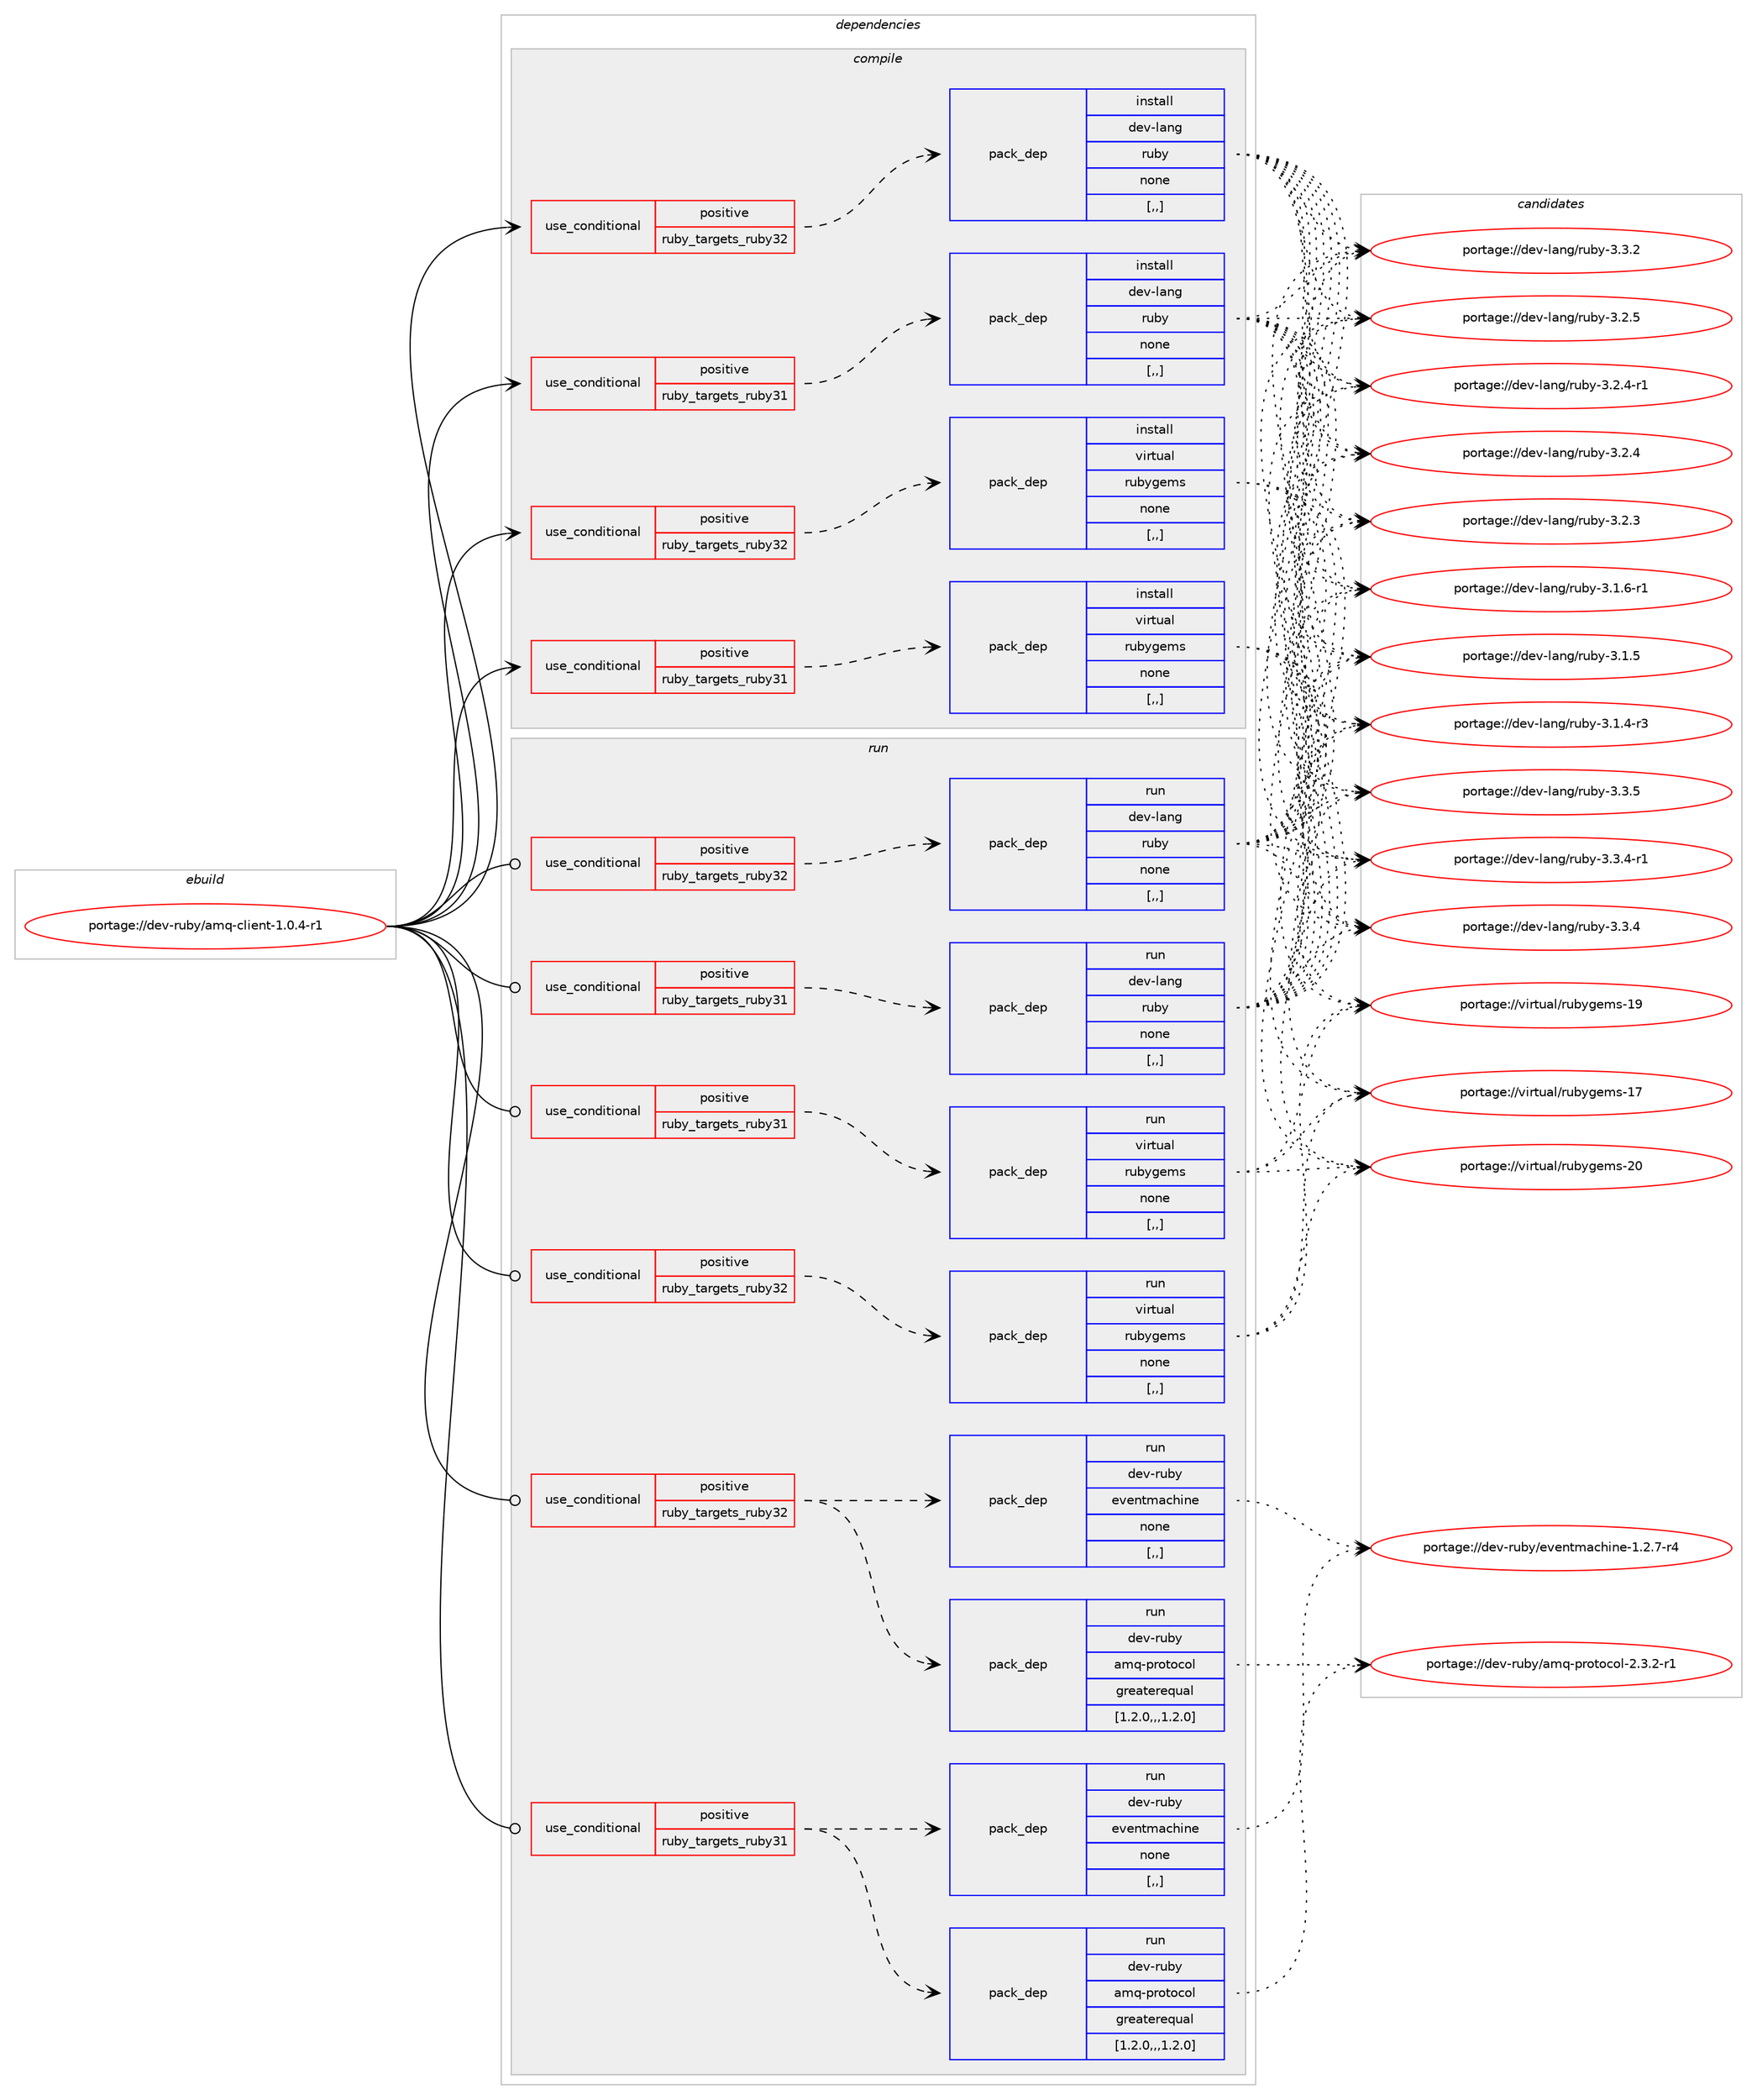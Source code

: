 digraph prolog {

# *************
# Graph options
# *************

newrank=true;
concentrate=true;
compound=true;
graph [rankdir=LR,fontname=Helvetica,fontsize=10,ranksep=1.5];#, ranksep=2.5, nodesep=0.2];
edge  [arrowhead=vee];
node  [fontname=Helvetica,fontsize=10];

# **********
# The ebuild
# **********

subgraph cluster_leftcol {
color=gray;
label=<<i>ebuild</i>>;
id [label="portage://dev-ruby/amq-client-1.0.4-r1", color=red, width=4, href="../dev-ruby/amq-client-1.0.4-r1.svg"];
}

# ****************
# The dependencies
# ****************

subgraph cluster_midcol {
color=gray;
label=<<i>dependencies</i>>;
subgraph cluster_compile {
fillcolor="#eeeeee";
style=filled;
label=<<i>compile</i>>;
subgraph cond174975 {
dependency671733 [label=<<TABLE BORDER="0" CELLBORDER="1" CELLSPACING="0" CELLPADDING="4"><TR><TD ROWSPAN="3" CELLPADDING="10">use_conditional</TD></TR><TR><TD>positive</TD></TR><TR><TD>ruby_targets_ruby31</TD></TR></TABLE>>, shape=none, color=red];
subgraph pack491877 {
dependency671734 [label=<<TABLE BORDER="0" CELLBORDER="1" CELLSPACING="0" CELLPADDING="4" WIDTH="220"><TR><TD ROWSPAN="6" CELLPADDING="30">pack_dep</TD></TR><TR><TD WIDTH="110">install</TD></TR><TR><TD>dev-lang</TD></TR><TR><TD>ruby</TD></TR><TR><TD>none</TD></TR><TR><TD>[,,]</TD></TR></TABLE>>, shape=none, color=blue];
}
dependency671733:e -> dependency671734:w [weight=20,style="dashed",arrowhead="vee"];
}
id:e -> dependency671733:w [weight=20,style="solid",arrowhead="vee"];
subgraph cond174976 {
dependency671735 [label=<<TABLE BORDER="0" CELLBORDER="1" CELLSPACING="0" CELLPADDING="4"><TR><TD ROWSPAN="3" CELLPADDING="10">use_conditional</TD></TR><TR><TD>positive</TD></TR><TR><TD>ruby_targets_ruby31</TD></TR></TABLE>>, shape=none, color=red];
subgraph pack491878 {
dependency671736 [label=<<TABLE BORDER="0" CELLBORDER="1" CELLSPACING="0" CELLPADDING="4" WIDTH="220"><TR><TD ROWSPAN="6" CELLPADDING="30">pack_dep</TD></TR><TR><TD WIDTH="110">install</TD></TR><TR><TD>virtual</TD></TR><TR><TD>rubygems</TD></TR><TR><TD>none</TD></TR><TR><TD>[,,]</TD></TR></TABLE>>, shape=none, color=blue];
}
dependency671735:e -> dependency671736:w [weight=20,style="dashed",arrowhead="vee"];
}
id:e -> dependency671735:w [weight=20,style="solid",arrowhead="vee"];
subgraph cond174977 {
dependency671737 [label=<<TABLE BORDER="0" CELLBORDER="1" CELLSPACING="0" CELLPADDING="4"><TR><TD ROWSPAN="3" CELLPADDING="10">use_conditional</TD></TR><TR><TD>positive</TD></TR><TR><TD>ruby_targets_ruby32</TD></TR></TABLE>>, shape=none, color=red];
subgraph pack491879 {
dependency671738 [label=<<TABLE BORDER="0" CELLBORDER="1" CELLSPACING="0" CELLPADDING="4" WIDTH="220"><TR><TD ROWSPAN="6" CELLPADDING="30">pack_dep</TD></TR><TR><TD WIDTH="110">install</TD></TR><TR><TD>dev-lang</TD></TR><TR><TD>ruby</TD></TR><TR><TD>none</TD></TR><TR><TD>[,,]</TD></TR></TABLE>>, shape=none, color=blue];
}
dependency671737:e -> dependency671738:w [weight=20,style="dashed",arrowhead="vee"];
}
id:e -> dependency671737:w [weight=20,style="solid",arrowhead="vee"];
subgraph cond174978 {
dependency671739 [label=<<TABLE BORDER="0" CELLBORDER="1" CELLSPACING="0" CELLPADDING="4"><TR><TD ROWSPAN="3" CELLPADDING="10">use_conditional</TD></TR><TR><TD>positive</TD></TR><TR><TD>ruby_targets_ruby32</TD></TR></TABLE>>, shape=none, color=red];
subgraph pack491880 {
dependency671740 [label=<<TABLE BORDER="0" CELLBORDER="1" CELLSPACING="0" CELLPADDING="4" WIDTH="220"><TR><TD ROWSPAN="6" CELLPADDING="30">pack_dep</TD></TR><TR><TD WIDTH="110">install</TD></TR><TR><TD>virtual</TD></TR><TR><TD>rubygems</TD></TR><TR><TD>none</TD></TR><TR><TD>[,,]</TD></TR></TABLE>>, shape=none, color=blue];
}
dependency671739:e -> dependency671740:w [weight=20,style="dashed",arrowhead="vee"];
}
id:e -> dependency671739:w [weight=20,style="solid",arrowhead="vee"];
}
subgraph cluster_compileandrun {
fillcolor="#eeeeee";
style=filled;
label=<<i>compile and run</i>>;
}
subgraph cluster_run {
fillcolor="#eeeeee";
style=filled;
label=<<i>run</i>>;
subgraph cond174979 {
dependency671741 [label=<<TABLE BORDER="0" CELLBORDER="1" CELLSPACING="0" CELLPADDING="4"><TR><TD ROWSPAN="3" CELLPADDING="10">use_conditional</TD></TR><TR><TD>positive</TD></TR><TR><TD>ruby_targets_ruby31</TD></TR></TABLE>>, shape=none, color=red];
subgraph pack491881 {
dependency671742 [label=<<TABLE BORDER="0" CELLBORDER="1" CELLSPACING="0" CELLPADDING="4" WIDTH="220"><TR><TD ROWSPAN="6" CELLPADDING="30">pack_dep</TD></TR><TR><TD WIDTH="110">run</TD></TR><TR><TD>dev-lang</TD></TR><TR><TD>ruby</TD></TR><TR><TD>none</TD></TR><TR><TD>[,,]</TD></TR></TABLE>>, shape=none, color=blue];
}
dependency671741:e -> dependency671742:w [weight=20,style="dashed",arrowhead="vee"];
}
id:e -> dependency671741:w [weight=20,style="solid",arrowhead="odot"];
subgraph cond174980 {
dependency671743 [label=<<TABLE BORDER="0" CELLBORDER="1" CELLSPACING="0" CELLPADDING="4"><TR><TD ROWSPAN="3" CELLPADDING="10">use_conditional</TD></TR><TR><TD>positive</TD></TR><TR><TD>ruby_targets_ruby31</TD></TR></TABLE>>, shape=none, color=red];
subgraph pack491882 {
dependency671744 [label=<<TABLE BORDER="0" CELLBORDER="1" CELLSPACING="0" CELLPADDING="4" WIDTH="220"><TR><TD ROWSPAN="6" CELLPADDING="30">pack_dep</TD></TR><TR><TD WIDTH="110">run</TD></TR><TR><TD>dev-ruby</TD></TR><TR><TD>amq-protocol</TD></TR><TR><TD>greaterequal</TD></TR><TR><TD>[1.2.0,,,1.2.0]</TD></TR></TABLE>>, shape=none, color=blue];
}
dependency671743:e -> dependency671744:w [weight=20,style="dashed",arrowhead="vee"];
subgraph pack491883 {
dependency671745 [label=<<TABLE BORDER="0" CELLBORDER="1" CELLSPACING="0" CELLPADDING="4" WIDTH="220"><TR><TD ROWSPAN="6" CELLPADDING="30">pack_dep</TD></TR><TR><TD WIDTH="110">run</TD></TR><TR><TD>dev-ruby</TD></TR><TR><TD>eventmachine</TD></TR><TR><TD>none</TD></TR><TR><TD>[,,]</TD></TR></TABLE>>, shape=none, color=blue];
}
dependency671743:e -> dependency671745:w [weight=20,style="dashed",arrowhead="vee"];
}
id:e -> dependency671743:w [weight=20,style="solid",arrowhead="odot"];
subgraph cond174981 {
dependency671746 [label=<<TABLE BORDER="0" CELLBORDER="1" CELLSPACING="0" CELLPADDING="4"><TR><TD ROWSPAN="3" CELLPADDING="10">use_conditional</TD></TR><TR><TD>positive</TD></TR><TR><TD>ruby_targets_ruby31</TD></TR></TABLE>>, shape=none, color=red];
subgraph pack491884 {
dependency671747 [label=<<TABLE BORDER="0" CELLBORDER="1" CELLSPACING="0" CELLPADDING="4" WIDTH="220"><TR><TD ROWSPAN="6" CELLPADDING="30">pack_dep</TD></TR><TR><TD WIDTH="110">run</TD></TR><TR><TD>virtual</TD></TR><TR><TD>rubygems</TD></TR><TR><TD>none</TD></TR><TR><TD>[,,]</TD></TR></TABLE>>, shape=none, color=blue];
}
dependency671746:e -> dependency671747:w [weight=20,style="dashed",arrowhead="vee"];
}
id:e -> dependency671746:w [weight=20,style="solid",arrowhead="odot"];
subgraph cond174982 {
dependency671748 [label=<<TABLE BORDER="0" CELLBORDER="1" CELLSPACING="0" CELLPADDING="4"><TR><TD ROWSPAN="3" CELLPADDING="10">use_conditional</TD></TR><TR><TD>positive</TD></TR><TR><TD>ruby_targets_ruby32</TD></TR></TABLE>>, shape=none, color=red];
subgraph pack491885 {
dependency671749 [label=<<TABLE BORDER="0" CELLBORDER="1" CELLSPACING="0" CELLPADDING="4" WIDTH="220"><TR><TD ROWSPAN="6" CELLPADDING="30">pack_dep</TD></TR><TR><TD WIDTH="110">run</TD></TR><TR><TD>dev-lang</TD></TR><TR><TD>ruby</TD></TR><TR><TD>none</TD></TR><TR><TD>[,,]</TD></TR></TABLE>>, shape=none, color=blue];
}
dependency671748:e -> dependency671749:w [weight=20,style="dashed",arrowhead="vee"];
}
id:e -> dependency671748:w [weight=20,style="solid",arrowhead="odot"];
subgraph cond174983 {
dependency671750 [label=<<TABLE BORDER="0" CELLBORDER="1" CELLSPACING="0" CELLPADDING="4"><TR><TD ROWSPAN="3" CELLPADDING="10">use_conditional</TD></TR><TR><TD>positive</TD></TR><TR><TD>ruby_targets_ruby32</TD></TR></TABLE>>, shape=none, color=red];
subgraph pack491886 {
dependency671751 [label=<<TABLE BORDER="0" CELLBORDER="1" CELLSPACING="0" CELLPADDING="4" WIDTH="220"><TR><TD ROWSPAN="6" CELLPADDING="30">pack_dep</TD></TR><TR><TD WIDTH="110">run</TD></TR><TR><TD>dev-ruby</TD></TR><TR><TD>amq-protocol</TD></TR><TR><TD>greaterequal</TD></TR><TR><TD>[1.2.0,,,1.2.0]</TD></TR></TABLE>>, shape=none, color=blue];
}
dependency671750:e -> dependency671751:w [weight=20,style="dashed",arrowhead="vee"];
subgraph pack491887 {
dependency671752 [label=<<TABLE BORDER="0" CELLBORDER="1" CELLSPACING="0" CELLPADDING="4" WIDTH="220"><TR><TD ROWSPAN="6" CELLPADDING="30">pack_dep</TD></TR><TR><TD WIDTH="110">run</TD></TR><TR><TD>dev-ruby</TD></TR><TR><TD>eventmachine</TD></TR><TR><TD>none</TD></TR><TR><TD>[,,]</TD></TR></TABLE>>, shape=none, color=blue];
}
dependency671750:e -> dependency671752:w [weight=20,style="dashed",arrowhead="vee"];
}
id:e -> dependency671750:w [weight=20,style="solid",arrowhead="odot"];
subgraph cond174984 {
dependency671753 [label=<<TABLE BORDER="0" CELLBORDER="1" CELLSPACING="0" CELLPADDING="4"><TR><TD ROWSPAN="3" CELLPADDING="10">use_conditional</TD></TR><TR><TD>positive</TD></TR><TR><TD>ruby_targets_ruby32</TD></TR></TABLE>>, shape=none, color=red];
subgraph pack491888 {
dependency671754 [label=<<TABLE BORDER="0" CELLBORDER="1" CELLSPACING="0" CELLPADDING="4" WIDTH="220"><TR><TD ROWSPAN="6" CELLPADDING="30">pack_dep</TD></TR><TR><TD WIDTH="110">run</TD></TR><TR><TD>virtual</TD></TR><TR><TD>rubygems</TD></TR><TR><TD>none</TD></TR><TR><TD>[,,]</TD></TR></TABLE>>, shape=none, color=blue];
}
dependency671753:e -> dependency671754:w [weight=20,style="dashed",arrowhead="vee"];
}
id:e -> dependency671753:w [weight=20,style="solid",arrowhead="odot"];
}
}

# **************
# The candidates
# **************

subgraph cluster_choices {
rank=same;
color=gray;
label=<<i>candidates</i>>;

subgraph choice491877 {
color=black;
nodesep=1;
choice10010111845108971101034711411798121455146514653 [label="portage://dev-lang/ruby-3.3.5", color=red, width=4,href="../dev-lang/ruby-3.3.5.svg"];
choice100101118451089711010347114117981214551465146524511449 [label="portage://dev-lang/ruby-3.3.4-r1", color=red, width=4,href="../dev-lang/ruby-3.3.4-r1.svg"];
choice10010111845108971101034711411798121455146514652 [label="portage://dev-lang/ruby-3.3.4", color=red, width=4,href="../dev-lang/ruby-3.3.4.svg"];
choice10010111845108971101034711411798121455146514650 [label="portage://dev-lang/ruby-3.3.2", color=red, width=4,href="../dev-lang/ruby-3.3.2.svg"];
choice10010111845108971101034711411798121455146504653 [label="portage://dev-lang/ruby-3.2.5", color=red, width=4,href="../dev-lang/ruby-3.2.5.svg"];
choice100101118451089711010347114117981214551465046524511449 [label="portage://dev-lang/ruby-3.2.4-r1", color=red, width=4,href="../dev-lang/ruby-3.2.4-r1.svg"];
choice10010111845108971101034711411798121455146504652 [label="portage://dev-lang/ruby-3.2.4", color=red, width=4,href="../dev-lang/ruby-3.2.4.svg"];
choice10010111845108971101034711411798121455146504651 [label="portage://dev-lang/ruby-3.2.3", color=red, width=4,href="../dev-lang/ruby-3.2.3.svg"];
choice100101118451089711010347114117981214551464946544511449 [label="portage://dev-lang/ruby-3.1.6-r1", color=red, width=4,href="../dev-lang/ruby-3.1.6-r1.svg"];
choice10010111845108971101034711411798121455146494653 [label="portage://dev-lang/ruby-3.1.5", color=red, width=4,href="../dev-lang/ruby-3.1.5.svg"];
choice100101118451089711010347114117981214551464946524511451 [label="portage://dev-lang/ruby-3.1.4-r3", color=red, width=4,href="../dev-lang/ruby-3.1.4-r3.svg"];
dependency671734:e -> choice10010111845108971101034711411798121455146514653:w [style=dotted,weight="100"];
dependency671734:e -> choice100101118451089711010347114117981214551465146524511449:w [style=dotted,weight="100"];
dependency671734:e -> choice10010111845108971101034711411798121455146514652:w [style=dotted,weight="100"];
dependency671734:e -> choice10010111845108971101034711411798121455146514650:w [style=dotted,weight="100"];
dependency671734:e -> choice10010111845108971101034711411798121455146504653:w [style=dotted,weight="100"];
dependency671734:e -> choice100101118451089711010347114117981214551465046524511449:w [style=dotted,weight="100"];
dependency671734:e -> choice10010111845108971101034711411798121455146504652:w [style=dotted,weight="100"];
dependency671734:e -> choice10010111845108971101034711411798121455146504651:w [style=dotted,weight="100"];
dependency671734:e -> choice100101118451089711010347114117981214551464946544511449:w [style=dotted,weight="100"];
dependency671734:e -> choice10010111845108971101034711411798121455146494653:w [style=dotted,weight="100"];
dependency671734:e -> choice100101118451089711010347114117981214551464946524511451:w [style=dotted,weight="100"];
}
subgraph choice491878 {
color=black;
nodesep=1;
choice118105114116117971084711411798121103101109115455048 [label="portage://virtual/rubygems-20", color=red, width=4,href="../virtual/rubygems-20.svg"];
choice118105114116117971084711411798121103101109115454957 [label="portage://virtual/rubygems-19", color=red, width=4,href="../virtual/rubygems-19.svg"];
choice118105114116117971084711411798121103101109115454955 [label="portage://virtual/rubygems-17", color=red, width=4,href="../virtual/rubygems-17.svg"];
dependency671736:e -> choice118105114116117971084711411798121103101109115455048:w [style=dotted,weight="100"];
dependency671736:e -> choice118105114116117971084711411798121103101109115454957:w [style=dotted,weight="100"];
dependency671736:e -> choice118105114116117971084711411798121103101109115454955:w [style=dotted,weight="100"];
}
subgraph choice491879 {
color=black;
nodesep=1;
choice10010111845108971101034711411798121455146514653 [label="portage://dev-lang/ruby-3.3.5", color=red, width=4,href="../dev-lang/ruby-3.3.5.svg"];
choice100101118451089711010347114117981214551465146524511449 [label="portage://dev-lang/ruby-3.3.4-r1", color=red, width=4,href="../dev-lang/ruby-3.3.4-r1.svg"];
choice10010111845108971101034711411798121455146514652 [label="portage://dev-lang/ruby-3.3.4", color=red, width=4,href="../dev-lang/ruby-3.3.4.svg"];
choice10010111845108971101034711411798121455146514650 [label="portage://dev-lang/ruby-3.3.2", color=red, width=4,href="../dev-lang/ruby-3.3.2.svg"];
choice10010111845108971101034711411798121455146504653 [label="portage://dev-lang/ruby-3.2.5", color=red, width=4,href="../dev-lang/ruby-3.2.5.svg"];
choice100101118451089711010347114117981214551465046524511449 [label="portage://dev-lang/ruby-3.2.4-r1", color=red, width=4,href="../dev-lang/ruby-3.2.4-r1.svg"];
choice10010111845108971101034711411798121455146504652 [label="portage://dev-lang/ruby-3.2.4", color=red, width=4,href="../dev-lang/ruby-3.2.4.svg"];
choice10010111845108971101034711411798121455146504651 [label="portage://dev-lang/ruby-3.2.3", color=red, width=4,href="../dev-lang/ruby-3.2.3.svg"];
choice100101118451089711010347114117981214551464946544511449 [label="portage://dev-lang/ruby-3.1.6-r1", color=red, width=4,href="../dev-lang/ruby-3.1.6-r1.svg"];
choice10010111845108971101034711411798121455146494653 [label="portage://dev-lang/ruby-3.1.5", color=red, width=4,href="../dev-lang/ruby-3.1.5.svg"];
choice100101118451089711010347114117981214551464946524511451 [label="portage://dev-lang/ruby-3.1.4-r3", color=red, width=4,href="../dev-lang/ruby-3.1.4-r3.svg"];
dependency671738:e -> choice10010111845108971101034711411798121455146514653:w [style=dotted,weight="100"];
dependency671738:e -> choice100101118451089711010347114117981214551465146524511449:w [style=dotted,weight="100"];
dependency671738:e -> choice10010111845108971101034711411798121455146514652:w [style=dotted,weight="100"];
dependency671738:e -> choice10010111845108971101034711411798121455146514650:w [style=dotted,weight="100"];
dependency671738:e -> choice10010111845108971101034711411798121455146504653:w [style=dotted,weight="100"];
dependency671738:e -> choice100101118451089711010347114117981214551465046524511449:w [style=dotted,weight="100"];
dependency671738:e -> choice10010111845108971101034711411798121455146504652:w [style=dotted,weight="100"];
dependency671738:e -> choice10010111845108971101034711411798121455146504651:w [style=dotted,weight="100"];
dependency671738:e -> choice100101118451089711010347114117981214551464946544511449:w [style=dotted,weight="100"];
dependency671738:e -> choice10010111845108971101034711411798121455146494653:w [style=dotted,weight="100"];
dependency671738:e -> choice100101118451089711010347114117981214551464946524511451:w [style=dotted,weight="100"];
}
subgraph choice491880 {
color=black;
nodesep=1;
choice118105114116117971084711411798121103101109115455048 [label="portage://virtual/rubygems-20", color=red, width=4,href="../virtual/rubygems-20.svg"];
choice118105114116117971084711411798121103101109115454957 [label="portage://virtual/rubygems-19", color=red, width=4,href="../virtual/rubygems-19.svg"];
choice118105114116117971084711411798121103101109115454955 [label="portage://virtual/rubygems-17", color=red, width=4,href="../virtual/rubygems-17.svg"];
dependency671740:e -> choice118105114116117971084711411798121103101109115455048:w [style=dotted,weight="100"];
dependency671740:e -> choice118105114116117971084711411798121103101109115454957:w [style=dotted,weight="100"];
dependency671740:e -> choice118105114116117971084711411798121103101109115454955:w [style=dotted,weight="100"];
}
subgraph choice491881 {
color=black;
nodesep=1;
choice10010111845108971101034711411798121455146514653 [label="portage://dev-lang/ruby-3.3.5", color=red, width=4,href="../dev-lang/ruby-3.3.5.svg"];
choice100101118451089711010347114117981214551465146524511449 [label="portage://dev-lang/ruby-3.3.4-r1", color=red, width=4,href="../dev-lang/ruby-3.3.4-r1.svg"];
choice10010111845108971101034711411798121455146514652 [label="portage://dev-lang/ruby-3.3.4", color=red, width=4,href="../dev-lang/ruby-3.3.4.svg"];
choice10010111845108971101034711411798121455146514650 [label="portage://dev-lang/ruby-3.3.2", color=red, width=4,href="../dev-lang/ruby-3.3.2.svg"];
choice10010111845108971101034711411798121455146504653 [label="portage://dev-lang/ruby-3.2.5", color=red, width=4,href="../dev-lang/ruby-3.2.5.svg"];
choice100101118451089711010347114117981214551465046524511449 [label="portage://dev-lang/ruby-3.2.4-r1", color=red, width=4,href="../dev-lang/ruby-3.2.4-r1.svg"];
choice10010111845108971101034711411798121455146504652 [label="portage://dev-lang/ruby-3.2.4", color=red, width=4,href="../dev-lang/ruby-3.2.4.svg"];
choice10010111845108971101034711411798121455146504651 [label="portage://dev-lang/ruby-3.2.3", color=red, width=4,href="../dev-lang/ruby-3.2.3.svg"];
choice100101118451089711010347114117981214551464946544511449 [label="portage://dev-lang/ruby-3.1.6-r1", color=red, width=4,href="../dev-lang/ruby-3.1.6-r1.svg"];
choice10010111845108971101034711411798121455146494653 [label="portage://dev-lang/ruby-3.1.5", color=red, width=4,href="../dev-lang/ruby-3.1.5.svg"];
choice100101118451089711010347114117981214551464946524511451 [label="portage://dev-lang/ruby-3.1.4-r3", color=red, width=4,href="../dev-lang/ruby-3.1.4-r3.svg"];
dependency671742:e -> choice10010111845108971101034711411798121455146514653:w [style=dotted,weight="100"];
dependency671742:e -> choice100101118451089711010347114117981214551465146524511449:w [style=dotted,weight="100"];
dependency671742:e -> choice10010111845108971101034711411798121455146514652:w [style=dotted,weight="100"];
dependency671742:e -> choice10010111845108971101034711411798121455146514650:w [style=dotted,weight="100"];
dependency671742:e -> choice10010111845108971101034711411798121455146504653:w [style=dotted,weight="100"];
dependency671742:e -> choice100101118451089711010347114117981214551465046524511449:w [style=dotted,weight="100"];
dependency671742:e -> choice10010111845108971101034711411798121455146504652:w [style=dotted,weight="100"];
dependency671742:e -> choice10010111845108971101034711411798121455146504651:w [style=dotted,weight="100"];
dependency671742:e -> choice100101118451089711010347114117981214551464946544511449:w [style=dotted,weight="100"];
dependency671742:e -> choice10010111845108971101034711411798121455146494653:w [style=dotted,weight="100"];
dependency671742:e -> choice100101118451089711010347114117981214551464946524511451:w [style=dotted,weight="100"];
}
subgraph choice491882 {
color=black;
nodesep=1;
choice1001011184511411798121479710911345112114111116111991111084550465146504511449 [label="portage://dev-ruby/amq-protocol-2.3.2-r1", color=red, width=4,href="../dev-ruby/amq-protocol-2.3.2-r1.svg"];
dependency671744:e -> choice1001011184511411798121479710911345112114111116111991111084550465146504511449:w [style=dotted,weight="100"];
}
subgraph choice491883 {
color=black;
nodesep=1;
choice10010111845114117981214710111810111011610997991041051101014549465046554511452 [label="portage://dev-ruby/eventmachine-1.2.7-r4", color=red, width=4,href="../dev-ruby/eventmachine-1.2.7-r4.svg"];
dependency671745:e -> choice10010111845114117981214710111810111011610997991041051101014549465046554511452:w [style=dotted,weight="100"];
}
subgraph choice491884 {
color=black;
nodesep=1;
choice118105114116117971084711411798121103101109115455048 [label="portage://virtual/rubygems-20", color=red, width=4,href="../virtual/rubygems-20.svg"];
choice118105114116117971084711411798121103101109115454957 [label="portage://virtual/rubygems-19", color=red, width=4,href="../virtual/rubygems-19.svg"];
choice118105114116117971084711411798121103101109115454955 [label="portage://virtual/rubygems-17", color=red, width=4,href="../virtual/rubygems-17.svg"];
dependency671747:e -> choice118105114116117971084711411798121103101109115455048:w [style=dotted,weight="100"];
dependency671747:e -> choice118105114116117971084711411798121103101109115454957:w [style=dotted,weight="100"];
dependency671747:e -> choice118105114116117971084711411798121103101109115454955:w [style=dotted,weight="100"];
}
subgraph choice491885 {
color=black;
nodesep=1;
choice10010111845108971101034711411798121455146514653 [label="portage://dev-lang/ruby-3.3.5", color=red, width=4,href="../dev-lang/ruby-3.3.5.svg"];
choice100101118451089711010347114117981214551465146524511449 [label="portage://dev-lang/ruby-3.3.4-r1", color=red, width=4,href="../dev-lang/ruby-3.3.4-r1.svg"];
choice10010111845108971101034711411798121455146514652 [label="portage://dev-lang/ruby-3.3.4", color=red, width=4,href="../dev-lang/ruby-3.3.4.svg"];
choice10010111845108971101034711411798121455146514650 [label="portage://dev-lang/ruby-3.3.2", color=red, width=4,href="../dev-lang/ruby-3.3.2.svg"];
choice10010111845108971101034711411798121455146504653 [label="portage://dev-lang/ruby-3.2.5", color=red, width=4,href="../dev-lang/ruby-3.2.5.svg"];
choice100101118451089711010347114117981214551465046524511449 [label="portage://dev-lang/ruby-3.2.4-r1", color=red, width=4,href="../dev-lang/ruby-3.2.4-r1.svg"];
choice10010111845108971101034711411798121455146504652 [label="portage://dev-lang/ruby-3.2.4", color=red, width=4,href="../dev-lang/ruby-3.2.4.svg"];
choice10010111845108971101034711411798121455146504651 [label="portage://dev-lang/ruby-3.2.3", color=red, width=4,href="../dev-lang/ruby-3.2.3.svg"];
choice100101118451089711010347114117981214551464946544511449 [label="portage://dev-lang/ruby-3.1.6-r1", color=red, width=4,href="../dev-lang/ruby-3.1.6-r1.svg"];
choice10010111845108971101034711411798121455146494653 [label="portage://dev-lang/ruby-3.1.5", color=red, width=4,href="../dev-lang/ruby-3.1.5.svg"];
choice100101118451089711010347114117981214551464946524511451 [label="portage://dev-lang/ruby-3.1.4-r3", color=red, width=4,href="../dev-lang/ruby-3.1.4-r3.svg"];
dependency671749:e -> choice10010111845108971101034711411798121455146514653:w [style=dotted,weight="100"];
dependency671749:e -> choice100101118451089711010347114117981214551465146524511449:w [style=dotted,weight="100"];
dependency671749:e -> choice10010111845108971101034711411798121455146514652:w [style=dotted,weight="100"];
dependency671749:e -> choice10010111845108971101034711411798121455146514650:w [style=dotted,weight="100"];
dependency671749:e -> choice10010111845108971101034711411798121455146504653:w [style=dotted,weight="100"];
dependency671749:e -> choice100101118451089711010347114117981214551465046524511449:w [style=dotted,weight="100"];
dependency671749:e -> choice10010111845108971101034711411798121455146504652:w [style=dotted,weight="100"];
dependency671749:e -> choice10010111845108971101034711411798121455146504651:w [style=dotted,weight="100"];
dependency671749:e -> choice100101118451089711010347114117981214551464946544511449:w [style=dotted,weight="100"];
dependency671749:e -> choice10010111845108971101034711411798121455146494653:w [style=dotted,weight="100"];
dependency671749:e -> choice100101118451089711010347114117981214551464946524511451:w [style=dotted,weight="100"];
}
subgraph choice491886 {
color=black;
nodesep=1;
choice1001011184511411798121479710911345112114111116111991111084550465146504511449 [label="portage://dev-ruby/amq-protocol-2.3.2-r1", color=red, width=4,href="../dev-ruby/amq-protocol-2.3.2-r1.svg"];
dependency671751:e -> choice1001011184511411798121479710911345112114111116111991111084550465146504511449:w [style=dotted,weight="100"];
}
subgraph choice491887 {
color=black;
nodesep=1;
choice10010111845114117981214710111810111011610997991041051101014549465046554511452 [label="portage://dev-ruby/eventmachine-1.2.7-r4", color=red, width=4,href="../dev-ruby/eventmachine-1.2.7-r4.svg"];
dependency671752:e -> choice10010111845114117981214710111810111011610997991041051101014549465046554511452:w [style=dotted,weight="100"];
}
subgraph choice491888 {
color=black;
nodesep=1;
choice118105114116117971084711411798121103101109115455048 [label="portage://virtual/rubygems-20", color=red, width=4,href="../virtual/rubygems-20.svg"];
choice118105114116117971084711411798121103101109115454957 [label="portage://virtual/rubygems-19", color=red, width=4,href="../virtual/rubygems-19.svg"];
choice118105114116117971084711411798121103101109115454955 [label="portage://virtual/rubygems-17", color=red, width=4,href="../virtual/rubygems-17.svg"];
dependency671754:e -> choice118105114116117971084711411798121103101109115455048:w [style=dotted,weight="100"];
dependency671754:e -> choice118105114116117971084711411798121103101109115454957:w [style=dotted,weight="100"];
dependency671754:e -> choice118105114116117971084711411798121103101109115454955:w [style=dotted,weight="100"];
}
}

}

